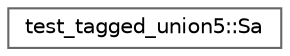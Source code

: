 digraph "类继承关系图"
{
 // LATEX_PDF_SIZE
  bgcolor="transparent";
  edge [fontname=Helvetica,fontsize=10,labelfontname=Helvetica,labelfontsize=10];
  node [fontname=Helvetica,fontsize=10,shape=box,height=0.2,width=0.4];
  rankdir="LR";
  Node0 [id="Node000000",label="test_tagged_union5::Sa",height=0.2,width=0.4,color="grey40", fillcolor="white", style="filled",URL="$structtest__tagged__union5_1_1_sa.html",tooltip=" "];
}
